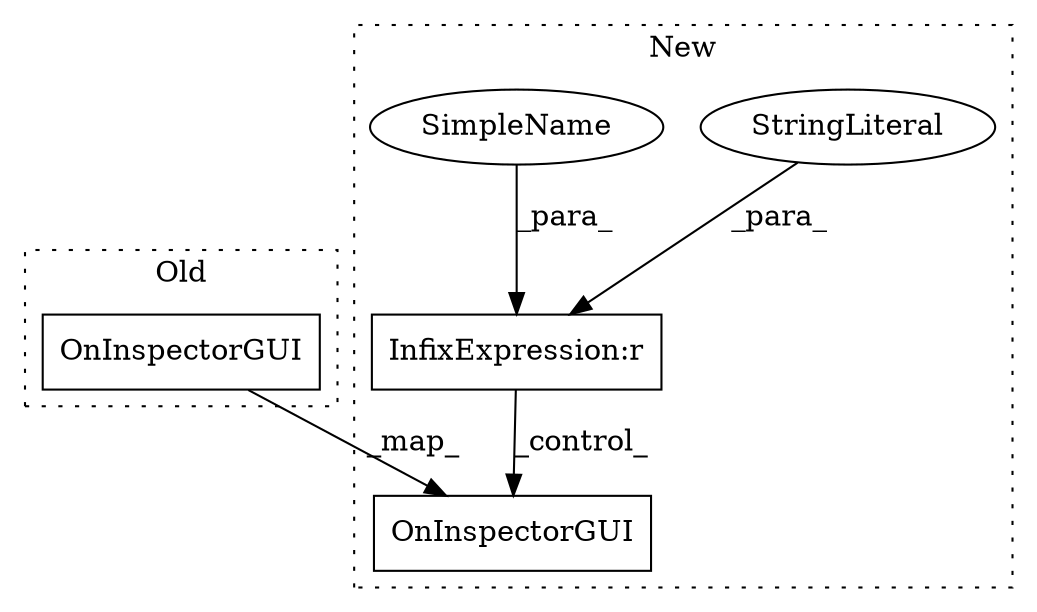 digraph G {
subgraph cluster0 {
1 [label="OnInspectorGUI" a="32" s="2449" l="16" shape="box"];
label = "Old";
style="dotted";
}
subgraph cluster1 {
2 [label="OnInspectorGUI" a="32" s="3247" l="16" shape="box"];
3 [label="InfixExpression:r" a="27" s="2467" l="4" shape="box"];
4 [label="StringLiteral" a="45" s="2471" l="4" shape="ellipse"];
5 [label="SimpleName" a="42" s="2448" l="19" shape="ellipse"];
label = "New";
style="dotted";
}
1 -> 2 [label="_map_"];
3 -> 2 [label="_control_"];
4 -> 3 [label="_para_"];
5 -> 3 [label="_para_"];
}